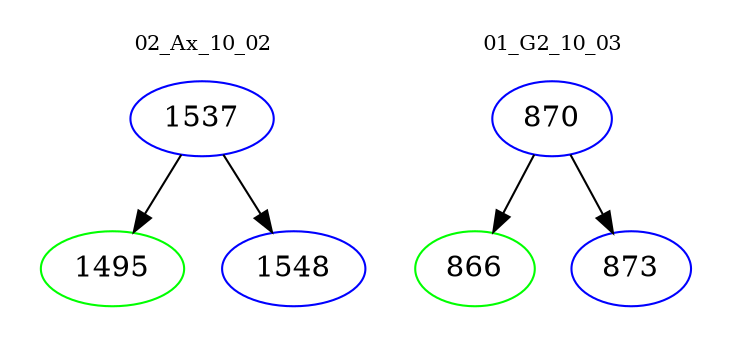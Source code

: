 digraph{
subgraph cluster_0 {
color = white
label = "02_Ax_10_02";
fontsize=10;
T0_1537 [label="1537", color="blue"]
T0_1537 -> T0_1495 [color="black"]
T0_1495 [label="1495", color="green"]
T0_1537 -> T0_1548 [color="black"]
T0_1548 [label="1548", color="blue"]
}
subgraph cluster_1 {
color = white
label = "01_G2_10_03";
fontsize=10;
T1_870 [label="870", color="blue"]
T1_870 -> T1_866 [color="black"]
T1_866 [label="866", color="green"]
T1_870 -> T1_873 [color="black"]
T1_873 [label="873", color="blue"]
}
}
